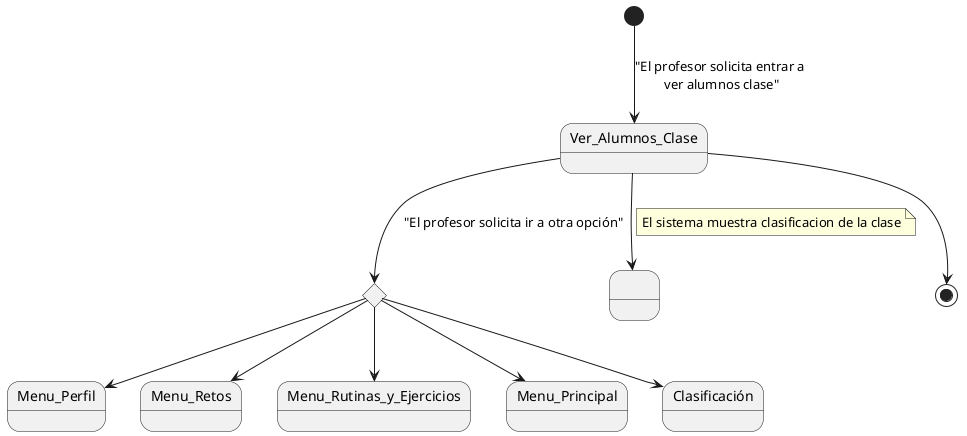 @startuml
state Ver_Alumnos_Clase
state rombo2 <<choice>>

state Menu_Perfil
state Menu_Retos
state Menu_Rutinas_y_Ejercicios
state Menu_Principal
state Clasificación

[*] --> Ver_Alumnos_Clase : "El profesor solicita entrar a\n ver alumnos clase"

state " " as Estado1 

Ver_Alumnos_Clase --> Estado1 
note on link
El sistema muestra clasificacion de la clase
end note



Ver_Alumnos_Clase --> rombo2 : "El profesor solicita ir a otra opción"
rombo2 --> Menu_Perfil
rombo2 --> Menu_Retos
rombo2 --> Menu_Rutinas_y_Ejercicios
rombo2 --> Menu_Principal
rombo2 --> Clasificación
Ver_Alumnos_Clase-->[*]
@enduml